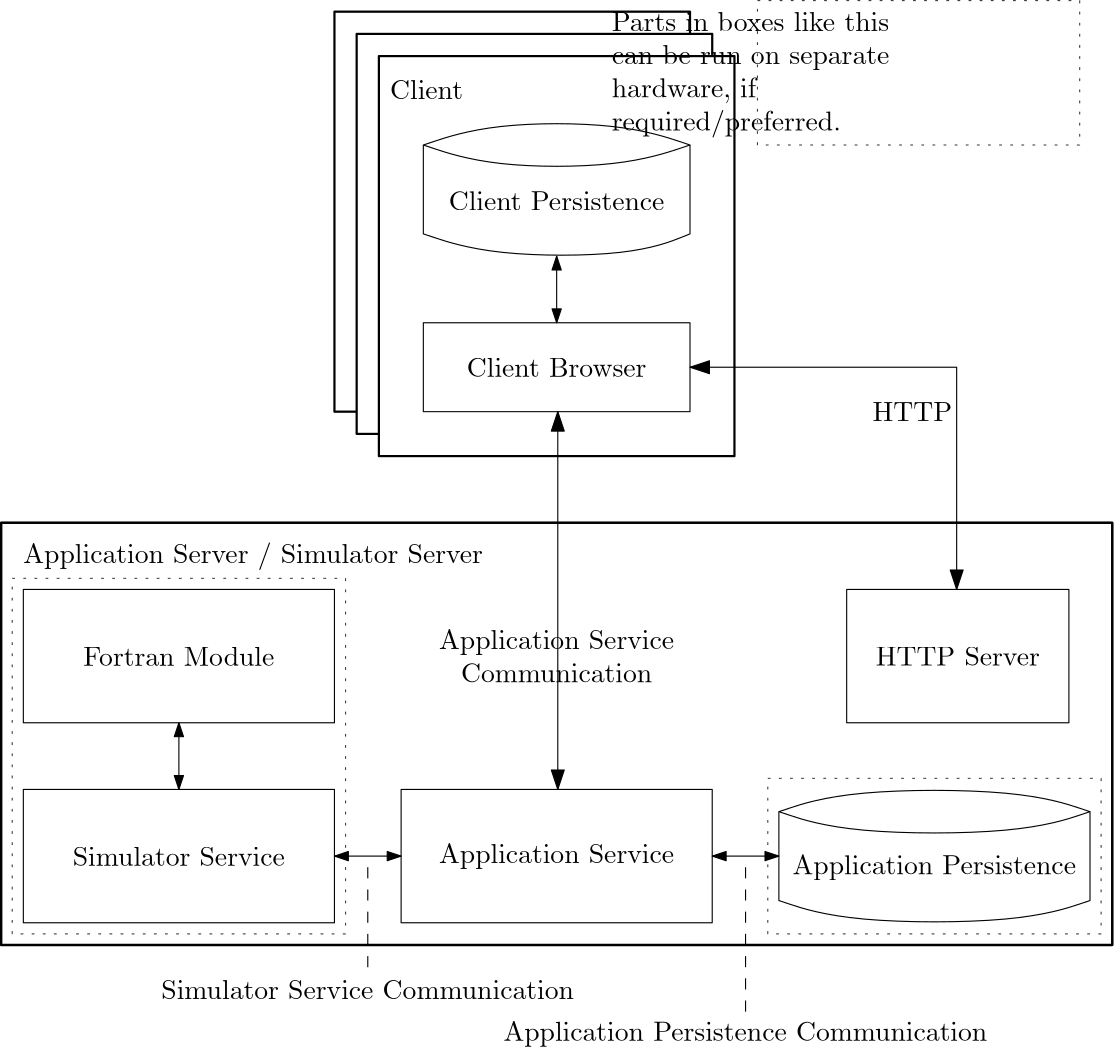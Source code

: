 <?xml version="1.0"?>
<!DOCTYPE ipe SYSTEM "ipe.dtd">
<ipe version="70005" creator="Ipe 7.1.4">
<info created="D:20130514133434" modified="D:20130528160310"/>
<ipestyle name="basic">
<symbol name="arrow/arc(spx)">
<path stroke="sym-stroke" fill="sym-stroke" pen="sym-pen">
0 0 m
-1 0.333 l
-1 -0.333 l
h
</path>
</symbol>
<symbol name="arrow/farc(spx)">
<path stroke="sym-stroke" fill="white" pen="sym-pen">
0 0 m
-1 0.333 l
-1 -0.333 l
h
</path>
</symbol>
<symbol name="mark/circle(sx)" transformations="translations">
<path fill="sym-stroke">
0.6 0 0 0.6 0 0 e
0.4 0 0 0.4 0 0 e
</path>
</symbol>
<symbol name="mark/disk(sx)" transformations="translations">
<path fill="sym-stroke">
0.6 0 0 0.6 0 0 e
</path>
</symbol>
<symbol name="mark/fdisk(sfx)" transformations="translations">
<group>
<path fill="sym-fill">
0.5 0 0 0.5 0 0 e
</path>
<path fill="sym-stroke" fillrule="eofill">
0.6 0 0 0.6 0 0 e
0.4 0 0 0.4 0 0 e
</path>
</group>
</symbol>
<symbol name="mark/box(sx)" transformations="translations">
<path fill="sym-stroke" fillrule="eofill">
-0.6 -0.6 m
0.6 -0.6 l
0.6 0.6 l
-0.6 0.6 l
h
-0.4 -0.4 m
0.4 -0.4 l
0.4 0.4 l
-0.4 0.4 l
h
</path>
</symbol>
<symbol name="mark/square(sx)" transformations="translations">
<path fill="sym-stroke">
-0.6 -0.6 m
0.6 -0.6 l
0.6 0.6 l
-0.6 0.6 l
h
</path>
</symbol>
<symbol name="mark/fsquare(sfx)" transformations="translations">
<group>
<path fill="sym-fill">
-0.5 -0.5 m
0.5 -0.5 l
0.5 0.5 l
-0.5 0.5 l
h
</path>
<path fill="sym-stroke" fillrule="eofill">
-0.6 -0.6 m
0.6 -0.6 l
0.6 0.6 l
-0.6 0.6 l
h
-0.4 -0.4 m
0.4 -0.4 l
0.4 0.4 l
-0.4 0.4 l
h
</path>
</group>
</symbol>
<symbol name="mark/cross(sx)" transformations="translations">
<group>
<path fill="sym-stroke">
-0.43 -0.57 m
0.57 0.43 l
0.43 0.57 l
-0.57 -0.43 l
h
</path>
<path fill="sym-stroke">
-0.43 0.57 m
0.57 -0.43 l
0.43 -0.57 l
-0.57 0.43 l
h
</path>
</group>
</symbol>
<symbol name="arrow/fnormal(spx)">
<path stroke="sym-stroke" fill="white" pen="sym-pen">
0 0 m
-1 0.333 l
-1 -0.333 l
h
</path>
</symbol>
<symbol name="arrow/pointed(spx)">
<path stroke="sym-stroke" fill="sym-stroke" pen="sym-pen">
0 0 m
-1 0.333 l
-0.8 0 l
-1 -0.333 l
h
</path>
</symbol>
<symbol name="arrow/fpointed(spx)">
<path stroke="sym-stroke" fill="white" pen="sym-pen">
0 0 m
-1 0.333 l
-0.8 0 l
-1 -0.333 l
h
</path>
</symbol>
<symbol name="arrow/linear(spx)">
<path stroke="sym-stroke" pen="sym-pen">
-1 0.333 m
0 0 l
-1 -0.333 l
</path>
</symbol>
<symbol name="arrow/fdouble(spx)">
<path stroke="sym-stroke" fill="white" pen="sym-pen">
0 0 m
-1 0.333 l
-1 -0.333 l
h
-1 0 m
-2 0.333 l
-2 -0.333 l
h
</path>
</symbol>
<symbol name="arrow/double(spx)">
<path stroke="sym-stroke" fill="sym-stroke" pen="sym-pen">
0 0 m
-1 0.333 l
-1 -0.333 l
h
-1 0 m
-2 0.333 l
-2 -0.333 l
h
</path>
</symbol>
<pen name="heavier" value="0.8"/>
<pen name="fat" value="1.2"/>
<pen name="ultrafat" value="2"/>
<symbolsize name="large" value="5"/>
<symbolsize name="small" value="2"/>
<symbolsize name="tiny" value="1.1"/>
<arrowsize name="large" value="10"/>
<arrowsize name="small" value="5"/>
<arrowsize name="tiny" value="3"/>
<color name="red" value="1 0 0"/>
<color name="green" value="0 1 0"/>
<color name="blue" value="0 0 1"/>
<color name="yellow" value="1 1 0"/>
<color name="orange" value="1 0.647 0"/>
<color name="gold" value="1 0.843 0"/>
<color name="purple" value="0.627 0.125 0.941"/>
<color name="gray" value="0.745"/>
<color name="brown" value="0.647 0.165 0.165"/>
<color name="navy" value="0 0 0.502"/>
<color name="pink" value="1 0.753 0.796"/>
<color name="seagreen" value="0.18 0.545 0.341"/>
<color name="turquoise" value="0.251 0.878 0.816"/>
<color name="violet" value="0.933 0.51 0.933"/>
<color name="darkblue" value="0 0 0.545"/>
<color name="darkcyan" value="0 0.545 0.545"/>
<color name="darkgray" value="0.663"/>
<color name="darkgreen" value="0 0.392 0"/>
<color name="darkmagenta" value="0.545 0 0.545"/>
<color name="darkorange" value="1 0.549 0"/>
<color name="darkred" value="0.545 0 0"/>
<color name="lightblue" value="0.678 0.847 0.902"/>
<color name="lightcyan" value="0.878 1 1"/>
<color name="lightgray" value="0.827"/>
<color name="lightgreen" value="0.565 0.933 0.565"/>
<color name="lightyellow" value="1 1 0.878"/>
<dashstyle name="dashed" value="[4] 0"/>
<dashstyle name="dotted" value="[1 3] 0"/>
<dashstyle name="dash dotted" value="[4 2 1 2] 0"/>
<dashstyle name="dash dot dotted" value="[4 2 1 2 1 2] 0"/>
<textsize name="large" value="\large"/>
<textsize name="Large" value="\Large"/>
<textsize name="LARGE" value="\LARGE"/>
<textsize name="huge" value="\huge"/>
<textsize name="Huge" value="\Huge"/>
<textsize name="small" value="\small"/>
<textsize name="footnote" value="\footnotesize"/>
<textsize name="tiny" value="\tiny"/>
<textstyle name="center" begin="\begin{center}" end="\end{center}"/>
<textstyle name="itemize" begin="\begin{itemize}" end="\end{itemize}"/>
<textstyle name="item" begin="\begin{itemize}\item{}" end="\end{itemize}"/>
<gridsize name="4 pts" value="4"/>
<gridsize name="8 pts (~3 mm)" value="8"/>
<gridsize name="16 pts (~6 mm)" value="16"/>
<gridsize name="32 pts (~12 mm)" value="32"/>
<gridsize name="10 pts (~3.5 mm)" value="10"/>
<gridsize name="20 pts (~7 mm)" value="20"/>
<gridsize name="14 pts (~5 mm)" value="14"/>
<gridsize name="28 pts (~10 mm)" value="28"/>
<gridsize name="56 pts (~20 mm)" value="56"/>
<anglesize name="90 deg" value="90"/>
<anglesize name="60 deg" value="60"/>
<anglesize name="45 deg" value="45"/>
<anglesize name="30 deg" value="30"/>
<anglesize name="22.5 deg" value="22.5"/>
<tiling name="falling" angle="-60" step="4" width="1"/>
<tiling name="rising" angle="30" step="4" width="1"/>
</ipestyle>
<page>
<layer name="alpha"/>
<view layers="alpha" active="alpha"/>
<path layer="alpha" matrix="1 0 0 0.4375 272 272.25" stroke="0.247" dash="dotted">
60 612 m
180 612 l
180 484 l
60 484 l
60 612 l
</path>
<path stroke="0.247" dash="dotted">
60 612 m
180 612 l
180 484 l
60 484 l
60 612 l
</path>
<path stroke="black" fill="white" pen="heavier">
176 816 m
176 672 l
304 672 l
304 816 l
h
</path>
<path stroke="black" fill="1" pen="heavier">
184 808 m
184 664 l
312 664 l
312 808 l
h
</path>
<path stroke="black" fill="white" pen="heavier">
192 800 m
192 656 l
320 656 l
320 800 l
h
</path>
<text matrix="1 0 0 1 4 180" transformations="translations" pos="192 608" stroke="black" type="label" width="26.29" height="6.918" depth="0" valign="center">Client</text>
<path stroke="black">
208 768 m
232 776
280 776
304 768 s
280 760
232 760
208 768 s
h
</path>
<text matrix="1 0 0 1 64 140" transformations="translations" pos="192 608" stroke="black" type="label" width="77.764" height="6.918" depth="0" halign="center" valign="center">Client Persistence</text>
<path stroke="black">
208 768 m
208 736 l
232 728
284 728
304 736 s
304 768 l
</path>
<text matrix="1 0 0 1 64 80" transformations="translations" pos="192 608" stroke="black" type="label" width="64.73" height="6.918" depth="0" halign="center" valign="center">Client Browser</text>
<path matrix="1 0 0 1 0 16" stroke="black">
208 688 m
208 656 l
304 656 l
304 688 l
h
</path>
<path stroke="black" arrow="normal/small" rarrow="normal/small">
256 728 m
256 704 l
</path>
<path matrix="1.78571 0 0 2.375 -201.143 -888" stroke="black" pen="heavier">
144 640 m
144 576 l
368 576 l
368 640 l
h
</path>
<path matrix="1.75 0 0 1 -202 -24" stroke="black">
152 632 m
152 584 l
216 584 l
216 632 l
h
</path>
<path matrix="1.25 0 0 1 80.4024 -24" stroke="black">
224 632 m
224 584 l
288 584 l
288 632 l
h
</path>
<path matrix="1.75 0 0 1 -318 -96" stroke="black">
296 632 m
296 584 l
360 584 l
360 632 l
h
</path>
<text matrix="1 0 0 1 144.402 -24" transformations="translations" pos="256 608" stroke="black" type="label" width="59.139" height="6.808" depth="0" halign="center" valign="center">HTTP Server</text>
<text matrix="0.783632 0 0 1 180.772 240" transformations="translations" pos="96 272" stroke="black" type="label" width="84.71" height="6.926" depth="1.93" halign="center" valign="center">Application Service</text>
<text matrix="1.62364 0 0 1 -35.8686 240" transformations="translations" pos="96 272" stroke="black" type="label" width="76.436" height="6.918" depth="0" halign="center" valign="center">Simulator Service</text>
<path matrix="1 0 0 1 16 -88" stroke="black" arrow="normal/small" rarrow="normal/small">
296 600 m
320 600 l
</path>
<path matrix="1.75 0 0 1 -202 -96" stroke="black">
152 632 m
152 584 l
216 584 l
216 632 l
h
</path>
<text matrix="2.02337 0 0 1 -74.243 312" transformations="translations" pos="96 272" stroke="black" type="label" width="68.825" height="6.918" depth="0" halign="center" valign="center">Fortran Module</text>
<path matrix="1 0 0 1 16 -32" stroke="black">
320 560 m
344 568
408 568
432 560 s
408 552
344 552
320 560 s
h
</path>
<text matrix="1 0 0 1 200 -100" transformations="translations" pos="192 608" stroke="black" type="label" width="102.117" height="6.926" depth="1.93" halign="center" valign="center">Application Persistence</text>
<path matrix="1 0 0 1 16 -32" stroke="black">
320 560 m
320 528 l
344 520
408 520
432 528 s
432 560 l
</path>
<text matrix="1 0 0 1 192 272" transformations="translations" pos="192 400" stroke="black" type="label" width="28.643" height="6.808" depth="0" halign="center" valign="center">HTTP</text>
<path matrix="1 0 0 1 -120 -88" stroke="black" arrow="normal/small" rarrow="normal/small">
296 600 m
320 600 l
</path>
<path matrix="1 0 0 1 -136 -16" stroke="black" arrow="normal/small" rarrow="normal/small">
256 576 m
256 552 l
</path>
<text matrix="0.998677 -0.051431 0.051431 0.998677 -26.4953 -45.6428" transformations="translations" pos="188 520" stroke="black" type="label" width="148.665" height="6.918" depth="0" halign="center" valign="center">Simulator Service Communication</text>
<text matrix="0.999883 -0.0152982 0.0152982 0.999883 128.067 -69.0631" transformations="translations" pos="188 520" stroke="black" type="label" width="174.347" height="6.926" depth="1.93" halign="center" valign="center">Application Persistence Communication</text>
<path stroke="black" dash="dashed">
188 508 m
188 472 l
</path>
<path stroke="black" dash="dashed">
324 508 m
324 456 l
</path>
<text matrix="1 0 0 1 -128 12" transformations="translations" pos="192 608" stroke="black" type="label" width="165.629" height="7.473" depth="2.49" valign="center">Application Server / Simulator Server</text>
<text matrix="0.999883 -0.0152982 0.0152982 0.999883 60.067 66.9369" transformations="translations" pos="188 520" stroke="black" type="minipage" width="88.94" height="11.924" depth="6.95" halign="center" valign="center">\begin{center}Application Service Communication\end{center}</text>
<path matrix="0.966667 0 0 0.40625 270.284 571.375" stroke="0.247" dash="dotted">
60 612 m
180 612 l
180 484 l
60 484 l
60 612 l
</path>
<text matrix="0.999883 -0.0152982 0.0152982 0.999883 136.351 298.937" transformations="translations" pos="188 520" stroke="black" type="minipage" width="112.94" height="25.105" depth="20.17" halign="center" valign="top">\raggedright{Parts in boxes like this can be run on separate hardware, if required/preferred.}</text>
<path matrix="1 0 0 1.13333 0 -71.4667" stroke="black" arrow="normal/normal" rarrow="normal/normal">
256.402 536 m
256.402 656 l
</path>
<path matrix="1.78571 0 0 2.375 -201.143 -888" stroke="black" pen="heavier">
144 640 m
144 576 l
368 576 l
368 640 l
h
</path>
<path matrix="1.2 0 0 1.25 -60.8 -172" stroke="black" arrow="normal/normal" rarrow="normal/normal">
304 688 m
384 688 l
384 624 l
</path>
</page>
</ipe>
